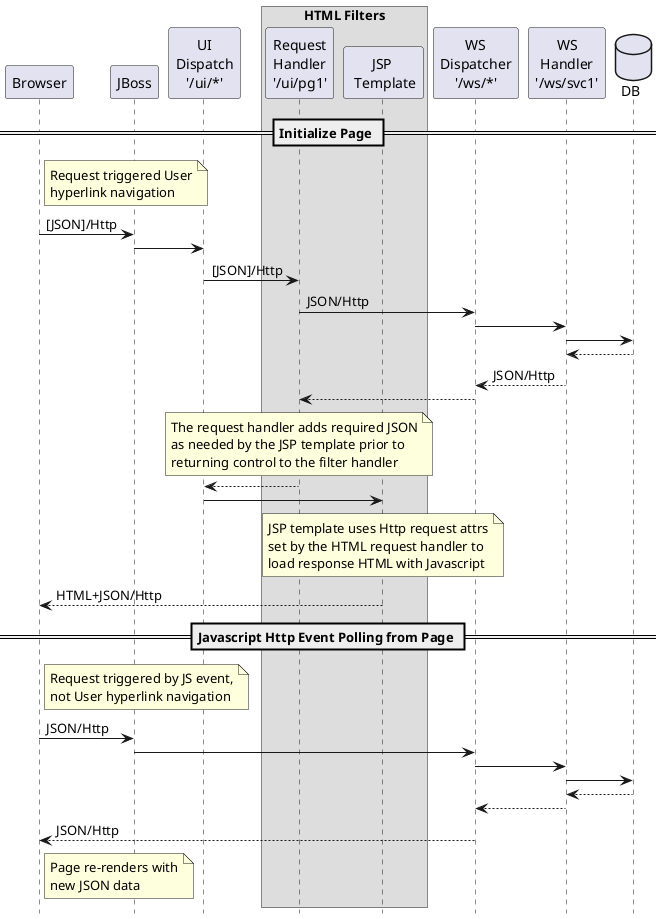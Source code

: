 @startuml
hide footbox
skinparam EntityJustify Center

participant Browser
participant JBoss
participant "UI\nDispatch\n'/ui/*'" as uiDispatch
box "HTML Filters"
    participant "Request\nHandler\n'/ui/pg1'" as htmlHandler
    participant "JSP \n Template" as jspTemplate
end box
participant "WS\nDispatcher\n'/ws/*'" as wsDispatch
participant "WS\nHandler\n'/ws/svc1'" as wsHandler

database "DB"

' -----

== Initialize Page ==

note right Browser
 Request triggered User
 hyperlink navigation
end note
Browser -> JBoss: [JSON]/Http
JBoss -> uiDispatch:

uiDispatch -> htmlHandler: [JSON]/Http
htmlHandler -> wsDispatch: JSON/Http

wsDispatch -> wsHandler
wsHandler -> DB
DB --> wsHandler
wsHandler --> wsDispatch: JSON/Http
wsDispatch --> htmlHandler
note over htmlHandler
 The request handler adds required JSON
 as needed by the JSP template prior to
 returning control to the filter handler
end note
htmlHandler --> uiDispatch:
uiDispatch -> jspTemplate
note over jspTemplate
 JSP template uses Http request attrs
 set by the HTML request handler to
 load response HTML with Javascript
end note
jspTemplate --> Browser: HTML+JSON/Http

== Javascript Http Event Polling from Page ==

note right Browser
 Request triggered by JS event,
 not User hyperlink navigation
end note
Browser -> JBoss: JSON/Http
JBoss -> wsDispatch
wsDispatch -> wsHandler
wsHandler -> DB
DB --> wsHandler
wsHandler --> wsDispatch
wsDispatch --> Browser: JSON/Http
note right Browser
 Page re-renders with
 new JSON data
end note
@enduml